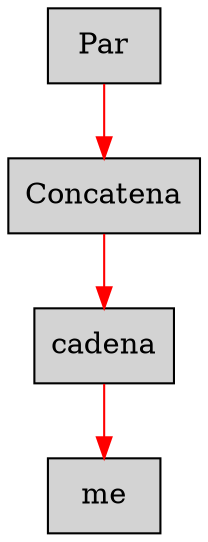 digraph G {node[shape=box, style=filled]; edge[color=red]
node986992446[label="Par"];
 node986992446->node1925604360;node1925604360[label="Concatena"];
 node1925604360->node363594841;node363594841[label="cadena"];
 node363594841->node19341258;node19341258[label="me"];

}
